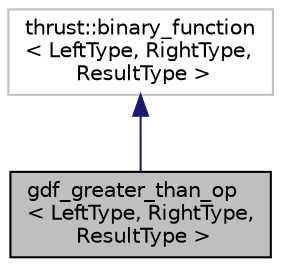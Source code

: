 digraph "gdf_greater_than_op&lt; LeftType, RightType, ResultType &gt;"
{
  edge [fontname="Helvetica",fontsize="10",labelfontname="Helvetica",labelfontsize="10"];
  node [fontname="Helvetica",fontsize="10",shape=record];
  Node0 [label="gdf_greater_than_op\l\< LeftType, RightType,\l ResultType \>",height=0.2,width=0.4,color="black", fillcolor="grey75", style="filled", fontcolor="black"];
  Node1 -> Node0 [dir="back",color="midnightblue",fontsize="10",style="solid",fontname="Helvetica"];
  Node1 [label="thrust::binary_function\l\< LeftType, RightType,\l ResultType \>",height=0.2,width=0.4,color="grey75", fillcolor="white", style="filled"];
}
